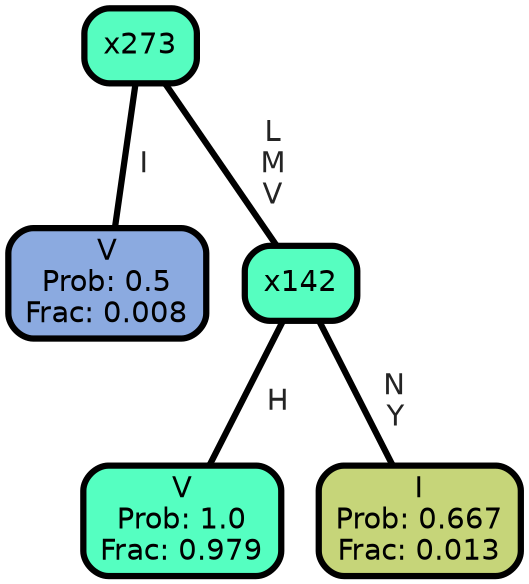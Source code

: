 graph Tree {
node [shape=box, style="filled, rounded",color="black",penwidth="3",fontcolor="black",                 fontname=helvetica] ;
graph [ranksep="0 equally", splines=straight,                 bgcolor=transparent, dpi=200] ;
edge [fontname=helvetica, fontweight=bold,fontcolor=grey14,color=black] ;
0 [label="V
Prob: 0.5
Frac: 0.008", fillcolor="#8baae0"] ;
1 [label="x273", fillcolor="#56fdc0"] ;
2 [label="V
Prob: 1.0
Frac: 0.979", fillcolor="#55ffc1"] ;
3 [label="x142", fillcolor="#56fec0"] ;
4 [label="I
Prob: 0.667
Frac: 0.013", fillcolor="#c6d579"] ;
1 -- 0 [label=" I",penwidth=3] ;
1 -- 3 [label=" L\n M\n V",penwidth=3] ;
3 -- 2 [label=" H",penwidth=3] ;
3 -- 4 [label=" N\n Y",penwidth=3] ;
{rank = same;}}